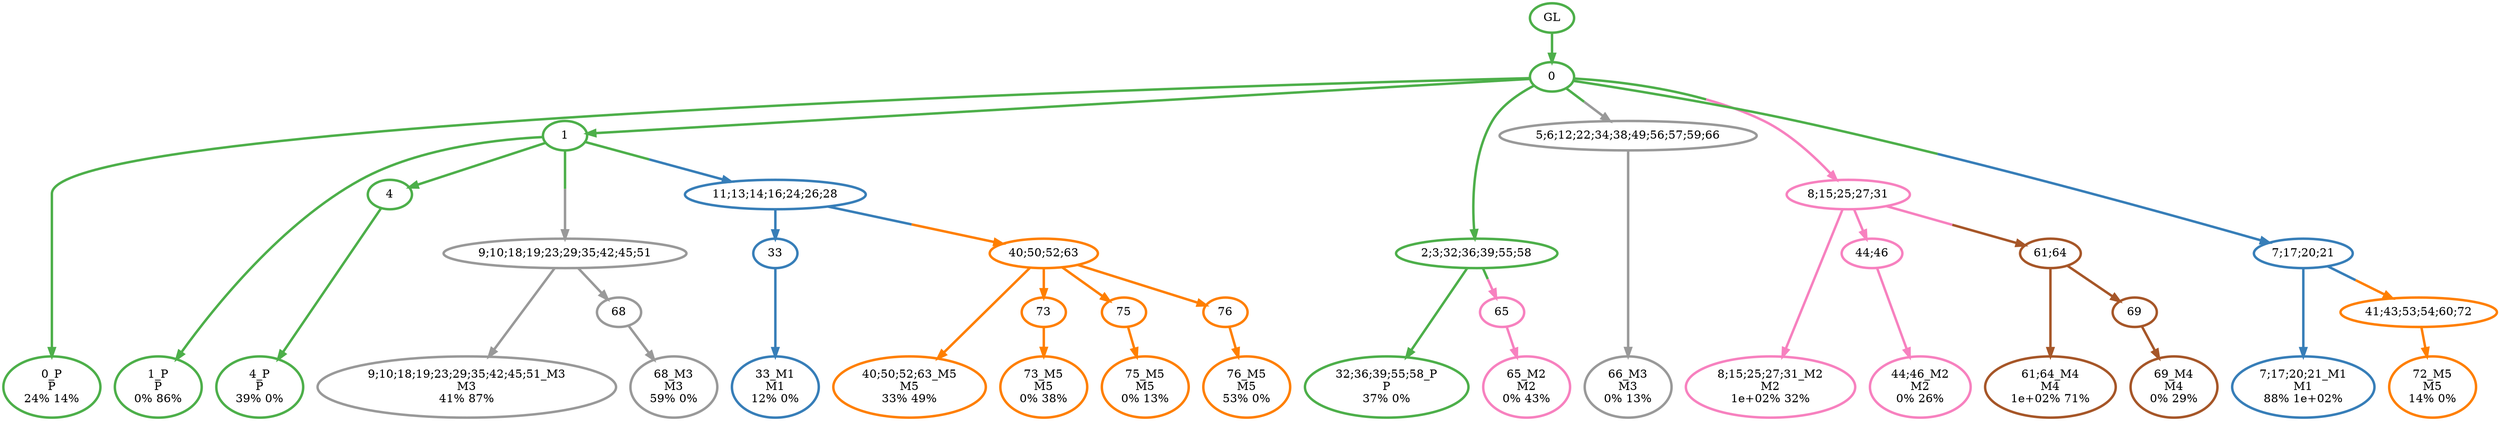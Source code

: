digraph T {
	{
		rank=same
		37 [penwidth=3,colorscheme=set19,color=3,label="0_P\nP\n24% 14%"]
		35 [penwidth=3,colorscheme=set19,color=3,label="1_P\nP\n0% 86%"]
		33 [penwidth=3,colorscheme=set19,color=3,label="4_P\nP\n39% 0%"]
		31 [penwidth=3,colorscheme=set19,color=3,label="32;36;39;55;58_P\nP\n37% 0%"]
		29 [penwidth=3,colorscheme=set19,color=2,label="33_M1\nM1\n12% 0%"]
		28 [penwidth=3,colorscheme=set19,color=2,label="7;17;20;21_M1\nM1\n88% 1e+02%"]
		27 [penwidth=3,colorscheme=set19,color=8,label="65_M2\nM2\n0% 43%"]
		26 [penwidth=3,colorscheme=set19,color=8,label="8;15;25;27;31_M2\nM2\n1e+02% 32%"]
		24 [penwidth=3,colorscheme=set19,color=8,label="44;46_M2\nM2\n0% 26%"]
		23 [penwidth=3,colorscheme=set19,color=9,label="9;10;18;19;23;29;35;42;45;51_M3\nM3\n41% 87%"]
		21 [penwidth=3,colorscheme=set19,color=9,label="68_M3\nM3\n59% 0%"]
		20 [penwidth=3,colorscheme=set19,color=9,label="66_M3\nM3\n0% 13%"]
		19 [penwidth=3,colorscheme=set19,color=7,label="61;64_M4\nM4\n1e+02% 71%"]
		17 [penwidth=3,colorscheme=set19,color=7,label="69_M4\nM4\n0% 29%"]
		16 [penwidth=3,colorscheme=set19,color=5,label="40;50;52;63_M5\nM5\n33% 49%"]
		14 [penwidth=3,colorscheme=set19,color=5,label="73_M5\nM5\n0% 38%"]
		12 [penwidth=3,colorscheme=set19,color=5,label="75_M5\nM5\n0% 13%"]
		10 [penwidth=3,colorscheme=set19,color=5,label="76_M5\nM5\n53% 0%"]
		9 [penwidth=3,colorscheme=set19,color=5,label="72_M5\nM5\n14% 0%"]
	}
	39 [penwidth=3,colorscheme=set19,color=3,label="GL"]
	38 [penwidth=3,colorscheme=set19,color=3,label="0"]
	36 [penwidth=3,colorscheme=set19,color=3,label="1"]
	34 [penwidth=3,colorscheme=set19,color=3,label="4"]
	32 [penwidth=3,colorscheme=set19,color=3,label="2;3;32;36;39;55;58"]
	30 [penwidth=3,colorscheme=set19,color=2,label="33"]
	25 [penwidth=3,colorscheme=set19,color=8,label="44;46"]
	22 [penwidth=3,colorscheme=set19,color=9,label="68"]
	18 [penwidth=3,colorscheme=set19,color=7,label="69"]
	15 [penwidth=3,colorscheme=set19,color=5,label="73"]
	13 [penwidth=3,colorscheme=set19,color=5,label="75"]
	11 [penwidth=3,colorscheme=set19,color=5,label="76"]
	8 [penwidth=3,colorscheme=set19,color=7,label="61;64"]
	7 [penwidth=3,colorscheme=set19,color=5,label="41;43;53;54;60;72"]
	6 [penwidth=3,colorscheme=set19,color=5,label="40;50;52;63"]
	5 [penwidth=3,colorscheme=set19,color=8,label="65"]
	4 [penwidth=3,colorscheme=set19,color=9,label="9;10;18;19;23;29;35;42;45;51"]
	3 [penwidth=3,colorscheme=set19,color=9,label="5;6;12;22;34;38;49;56;57;59;66"]
	2 [penwidth=3,colorscheme=set19,color=8,label="8;15;25;27;31"]
	1 [penwidth=3,colorscheme=set19,color=2,label="7;17;20;21"]
	0 [penwidth=3,colorscheme=set19,color=2,label="11;13;14;16;24;26;28"]
	39 -> 38 [penwidth=3,colorscheme=set19,color=3]
	38 -> 37 [penwidth=3,colorscheme=set19,color=3]
	38 -> 36 [penwidth=3,colorscheme=set19,color=3]
	38 -> 32 [penwidth=3,colorscheme=set19,color=3]
	38 -> 3 [penwidth=3,colorscheme=set19,color="3;0.5:9"]
	38 -> 2 [penwidth=3,colorscheme=set19,color="3;0.5:8"]
	38 -> 1 [penwidth=3,colorscheme=set19,color="3;0.5:2"]
	36 -> 35 [penwidth=3,colorscheme=set19,color=3]
	36 -> 34 [penwidth=3,colorscheme=set19,color=3]
	36 -> 4 [penwidth=3,colorscheme=set19,color="3;0.5:9"]
	36 -> 0 [penwidth=3,colorscheme=set19,color="3;0.5:2"]
	34 -> 33 [penwidth=3,colorscheme=set19,color=3]
	32 -> 31 [penwidth=3,colorscheme=set19,color=3]
	32 -> 5 [penwidth=3,colorscheme=set19,color="3;0.5:8"]
	30 -> 29 [penwidth=3,colorscheme=set19,color=2]
	25 -> 24 [penwidth=3,colorscheme=set19,color=8]
	22 -> 21 [penwidth=3,colorscheme=set19,color=9]
	18 -> 17 [penwidth=3,colorscheme=set19,color=7]
	15 -> 14 [penwidth=3,colorscheme=set19,color=5]
	13 -> 12 [penwidth=3,colorscheme=set19,color=5]
	11 -> 10 [penwidth=3,colorscheme=set19,color=5]
	8 -> 19 [penwidth=3,colorscheme=set19,color=7]
	8 -> 18 [penwidth=3,colorscheme=set19,color=7]
	7 -> 9 [penwidth=3,colorscheme=set19,color=5]
	6 -> 16 [penwidth=3,colorscheme=set19,color=5]
	6 -> 15 [penwidth=3,colorscheme=set19,color=5]
	6 -> 13 [penwidth=3,colorscheme=set19,color=5]
	6 -> 11 [penwidth=3,colorscheme=set19,color=5]
	5 -> 27 [penwidth=3,colorscheme=set19,color=8]
	4 -> 23 [penwidth=3,colorscheme=set19,color=9]
	4 -> 22 [penwidth=3,colorscheme=set19,color=9]
	3 -> 20 [penwidth=3,colorscheme=set19,color=9]
	2 -> 26 [penwidth=3,colorscheme=set19,color=8]
	2 -> 25 [penwidth=3,colorscheme=set19,color=8]
	2 -> 8 [penwidth=3,colorscheme=set19,color="8;0.5:7"]
	1 -> 28 [penwidth=3,colorscheme=set19,color=2]
	1 -> 7 [penwidth=3,colorscheme=set19,color="2;0.5:5"]
	0 -> 30 [penwidth=3,colorscheme=set19,color=2]
	0 -> 6 [penwidth=3,colorscheme=set19,color="2;0.5:5"]
}
